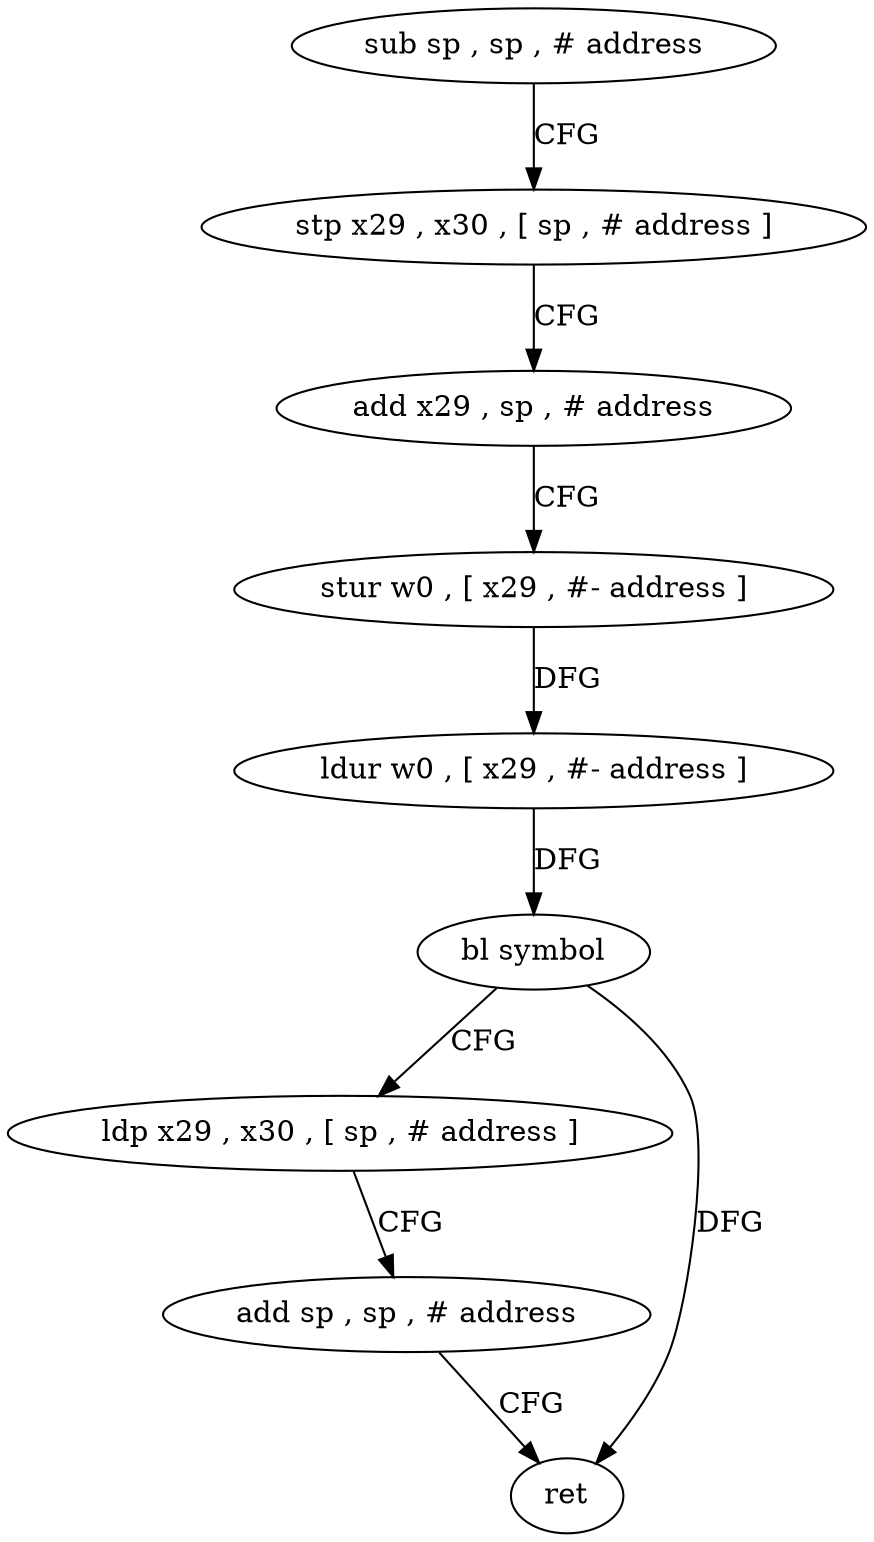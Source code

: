 digraph "func" {
"4245520" [label = "sub sp , sp , # address" ]
"4245524" [label = "stp x29 , x30 , [ sp , # address ]" ]
"4245528" [label = "add x29 , sp , # address" ]
"4245532" [label = "stur w0 , [ x29 , #- address ]" ]
"4245536" [label = "ldur w0 , [ x29 , #- address ]" ]
"4245540" [label = "bl symbol" ]
"4245544" [label = "ldp x29 , x30 , [ sp , # address ]" ]
"4245548" [label = "add sp , sp , # address" ]
"4245552" [label = "ret" ]
"4245520" -> "4245524" [ label = "CFG" ]
"4245524" -> "4245528" [ label = "CFG" ]
"4245528" -> "4245532" [ label = "CFG" ]
"4245532" -> "4245536" [ label = "DFG" ]
"4245536" -> "4245540" [ label = "DFG" ]
"4245540" -> "4245544" [ label = "CFG" ]
"4245540" -> "4245552" [ label = "DFG" ]
"4245544" -> "4245548" [ label = "CFG" ]
"4245548" -> "4245552" [ label = "CFG" ]
}
